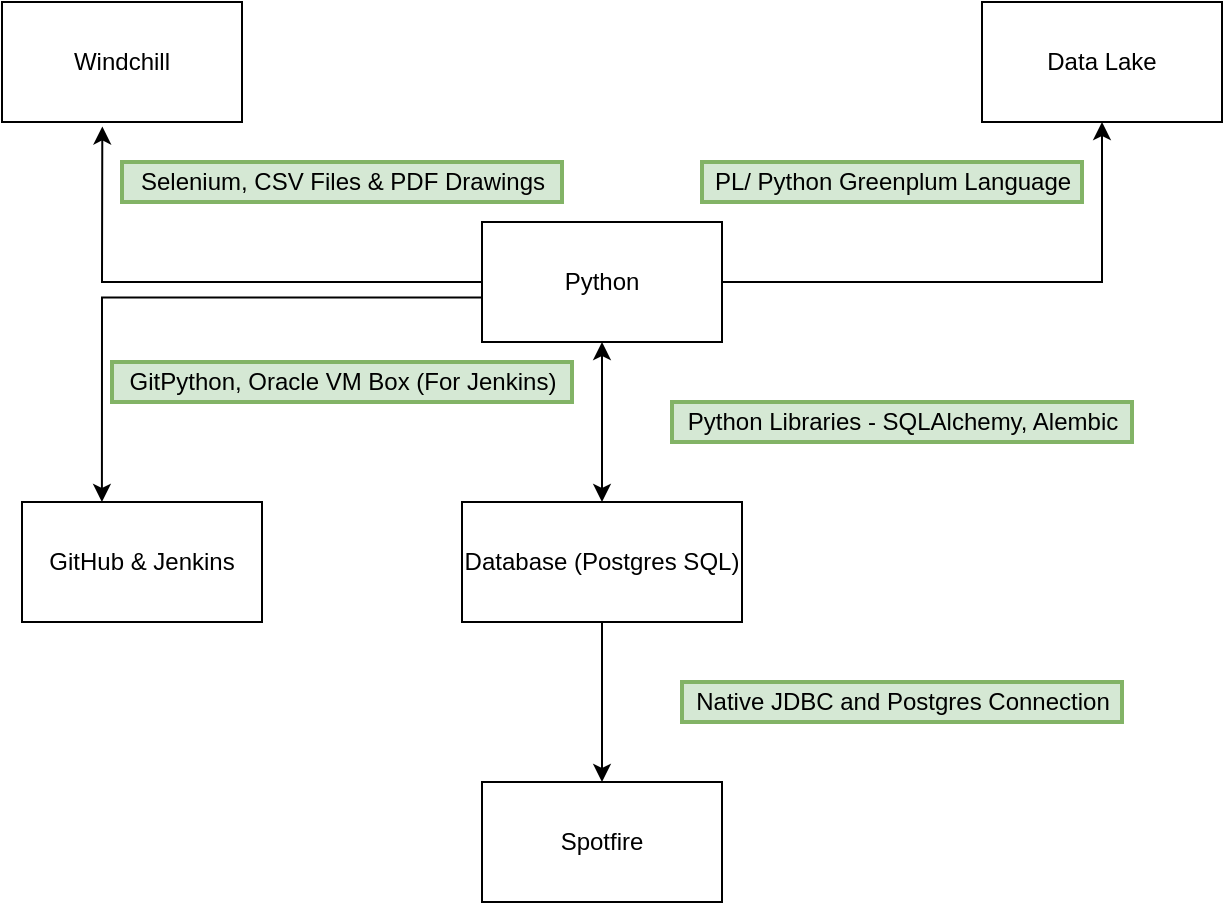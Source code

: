 <mxfile version="17.1.2" type="github">
  <diagram id="C5RBs43oDa-KdzZeNtuy" name="Page-1">
    <mxGraphModel dx="760" dy="639" grid="0" gridSize="10" guides="1" tooltips="1" connect="1" arrows="1" fold="1" page="1" pageScale="1" pageWidth="827" pageHeight="1169" math="0" shadow="0">
      <root>
        <mxCell id="WIyWlLk6GJQsqaUBKTNV-0" />
        <mxCell id="WIyWlLk6GJQsqaUBKTNV-1" parent="WIyWlLk6GJQsqaUBKTNV-0" />
        <mxCell id="J0sQtdeq5hf5QIIltc51-0" value="Windchill" style="rounded=0;whiteSpace=wrap;html=1;" vertex="1" parent="WIyWlLk6GJQsqaUBKTNV-1">
          <mxGeometry x="100" y="120" width="120" height="60" as="geometry" />
        </mxCell>
        <mxCell id="J0sQtdeq5hf5QIIltc51-2" value="Data Lake" style="rounded=0;whiteSpace=wrap;html=1;" vertex="1" parent="WIyWlLk6GJQsqaUBKTNV-1">
          <mxGeometry x="590" y="120" width="120" height="60" as="geometry" />
        </mxCell>
        <mxCell id="J0sQtdeq5hf5QIIltc51-3" value="Python" style="rounded=0;whiteSpace=wrap;html=1;" vertex="1" parent="WIyWlLk6GJQsqaUBKTNV-1">
          <mxGeometry x="340" y="230" width="120" height="60" as="geometry" />
        </mxCell>
        <mxCell id="J0sQtdeq5hf5QIIltc51-4" value="" style="endArrow=classic;html=1;rounded=0;entryX=0.418;entryY=1.037;entryDx=0;entryDy=0;entryPerimeter=0;" edge="1" parent="WIyWlLk6GJQsqaUBKTNV-1" target="J0sQtdeq5hf5QIIltc51-0">
          <mxGeometry width="50" height="50" relative="1" as="geometry">
            <mxPoint x="340" y="260" as="sourcePoint" />
            <mxPoint x="390" y="210" as="targetPoint" />
            <Array as="points">
              <mxPoint x="150" y="260" />
            </Array>
          </mxGeometry>
        </mxCell>
        <mxCell id="J0sQtdeq5hf5QIIltc51-5" value="" style="endArrow=classic;html=1;rounded=0;exitX=1;exitY=0.5;exitDx=0;exitDy=0;entryX=0.5;entryY=1;entryDx=0;entryDy=0;" edge="1" parent="WIyWlLk6GJQsqaUBKTNV-1" source="J0sQtdeq5hf5QIIltc51-3" target="J0sQtdeq5hf5QIIltc51-2">
          <mxGeometry width="50" height="50" relative="1" as="geometry">
            <mxPoint x="715" y="290" as="sourcePoint" />
            <mxPoint x="700" y="212" as="targetPoint" />
            <Array as="points">
              <mxPoint x="620" y="260" />
              <mxPoint x="650" y="260" />
            </Array>
          </mxGeometry>
        </mxCell>
        <mxCell id="J0sQtdeq5hf5QIIltc51-8" value="Database (Postgres SQL)" style="rounded=0;whiteSpace=wrap;html=1;" vertex="1" parent="WIyWlLk6GJQsqaUBKTNV-1">
          <mxGeometry x="330" y="370" width="140" height="60" as="geometry" />
        </mxCell>
        <mxCell id="J0sQtdeq5hf5QIIltc51-10" value="" style="endArrow=classic;startArrow=classic;html=1;rounded=0;entryX=0.5;entryY=1;entryDx=0;entryDy=0;exitX=0.5;exitY=0;exitDx=0;exitDy=0;" edge="1" parent="WIyWlLk6GJQsqaUBKTNV-1" source="J0sQtdeq5hf5QIIltc51-8" target="J0sQtdeq5hf5QIIltc51-3">
          <mxGeometry width="50" height="50" relative="1" as="geometry">
            <mxPoint x="400" y="370" as="sourcePoint" />
            <mxPoint x="450" y="320" as="targetPoint" />
          </mxGeometry>
        </mxCell>
        <mxCell id="J0sQtdeq5hf5QIIltc51-11" value="Spotfire" style="rounded=0;whiteSpace=wrap;html=1;" vertex="1" parent="WIyWlLk6GJQsqaUBKTNV-1">
          <mxGeometry x="340" y="510" width="120" height="60" as="geometry" />
        </mxCell>
        <mxCell id="J0sQtdeq5hf5QIIltc51-12" value="" style="endArrow=classic;html=1;rounded=0;entryX=0.5;entryY=0;entryDx=0;entryDy=0;" edge="1" parent="WIyWlLk6GJQsqaUBKTNV-1" target="J0sQtdeq5hf5QIIltc51-11">
          <mxGeometry width="50" height="50" relative="1" as="geometry">
            <mxPoint x="400" y="430" as="sourcePoint" />
            <mxPoint x="450" y="380" as="targetPoint" />
          </mxGeometry>
        </mxCell>
        <mxCell id="J0sQtdeq5hf5QIIltc51-13" value="Native JDBC and Postgres Connection" style="text;html=1;align=center;verticalAlign=middle;resizable=0;points=[];autosize=1;strokeColor=#82b366;fillColor=#d5e8d4;strokeWidth=2;perimeterSpacing=4;" vertex="1" parent="WIyWlLk6GJQsqaUBKTNV-1">
          <mxGeometry x="440" y="460" width="220" height="20" as="geometry" />
        </mxCell>
        <mxCell id="J0sQtdeq5hf5QIIltc51-14" value="Selenium, CSV Files &amp;amp; PDF Drawings" style="text;html=1;align=center;verticalAlign=middle;resizable=0;points=[];autosize=1;strokeColor=#82b366;fillColor=#d5e8d4;strokeWidth=2;perimeterSpacing=4;" vertex="1" parent="WIyWlLk6GJQsqaUBKTNV-1">
          <mxGeometry x="160" y="200" width="220" height="20" as="geometry" />
        </mxCell>
        <mxCell id="J0sQtdeq5hf5QIIltc51-15" value="Python Libraries - SQLAlchemy, Alembic" style="text;html=1;align=center;verticalAlign=middle;resizable=0;points=[];autosize=1;strokeColor=none;fillColor=none;strokeWidth=2;perimeterSpacing=1;" vertex="1" parent="WIyWlLk6GJQsqaUBKTNV-1">
          <mxGeometry x="435" y="320" width="230" height="20" as="geometry" />
        </mxCell>
        <mxCell id="J0sQtdeq5hf5QIIltc51-16" value="Python Libraries - SQLAlchemy, Alembic" style="text;html=1;align=center;verticalAlign=middle;resizable=0;points=[];autosize=1;strokeColor=#82b366;fillColor=#d5e8d4;strokeWidth=2;perimeterSpacing=1;" vertex="1" parent="WIyWlLk6GJQsqaUBKTNV-1">
          <mxGeometry x="435" y="320" width="230" height="20" as="geometry" />
        </mxCell>
        <mxCell id="J0sQtdeq5hf5QIIltc51-18" value="GitHub &amp;amp; Jenkins" style="rounded=0;whiteSpace=wrap;html=1;" vertex="1" parent="WIyWlLk6GJQsqaUBKTNV-1">
          <mxGeometry x="110" y="370" width="120" height="60" as="geometry" />
        </mxCell>
        <mxCell id="J0sQtdeq5hf5QIIltc51-19" value="" style="endArrow=classic;html=1;rounded=0;entryX=0.333;entryY=0;entryDx=0;entryDy=0;entryPerimeter=0;" edge="1" parent="WIyWlLk6GJQsqaUBKTNV-1" target="J0sQtdeq5hf5QIIltc51-18">
          <mxGeometry width="50" height="50" relative="1" as="geometry">
            <mxPoint x="340" y="267.78" as="sourcePoint" />
            <mxPoint x="150.16" y="190.0" as="targetPoint" />
            <Array as="points">
              <mxPoint x="150" y="267.78" />
            </Array>
          </mxGeometry>
        </mxCell>
        <mxCell id="J0sQtdeq5hf5QIIltc51-20" value="PL/ Python Greenplum Language" style="text;html=1;align=center;verticalAlign=middle;resizable=0;points=[];autosize=1;strokeColor=#82b366;fillColor=#d5e8d4;strokeWidth=2;perimeterSpacing=4;" vertex="1" parent="WIyWlLk6GJQsqaUBKTNV-1">
          <mxGeometry x="450" y="200" width="190" height="20" as="geometry" />
        </mxCell>
        <mxCell id="J0sQtdeq5hf5QIIltc51-21" value="GitPython, Oracle VM Box (For Jenkins)" style="text;html=1;align=center;verticalAlign=middle;resizable=0;points=[];autosize=1;strokeColor=#82b366;fillColor=#d5e8d4;strokeWidth=2;perimeterSpacing=4;" vertex="1" parent="WIyWlLk6GJQsqaUBKTNV-1">
          <mxGeometry x="155" y="300" width="230" height="20" as="geometry" />
        </mxCell>
      </root>
    </mxGraphModel>
  </diagram>
</mxfile>
